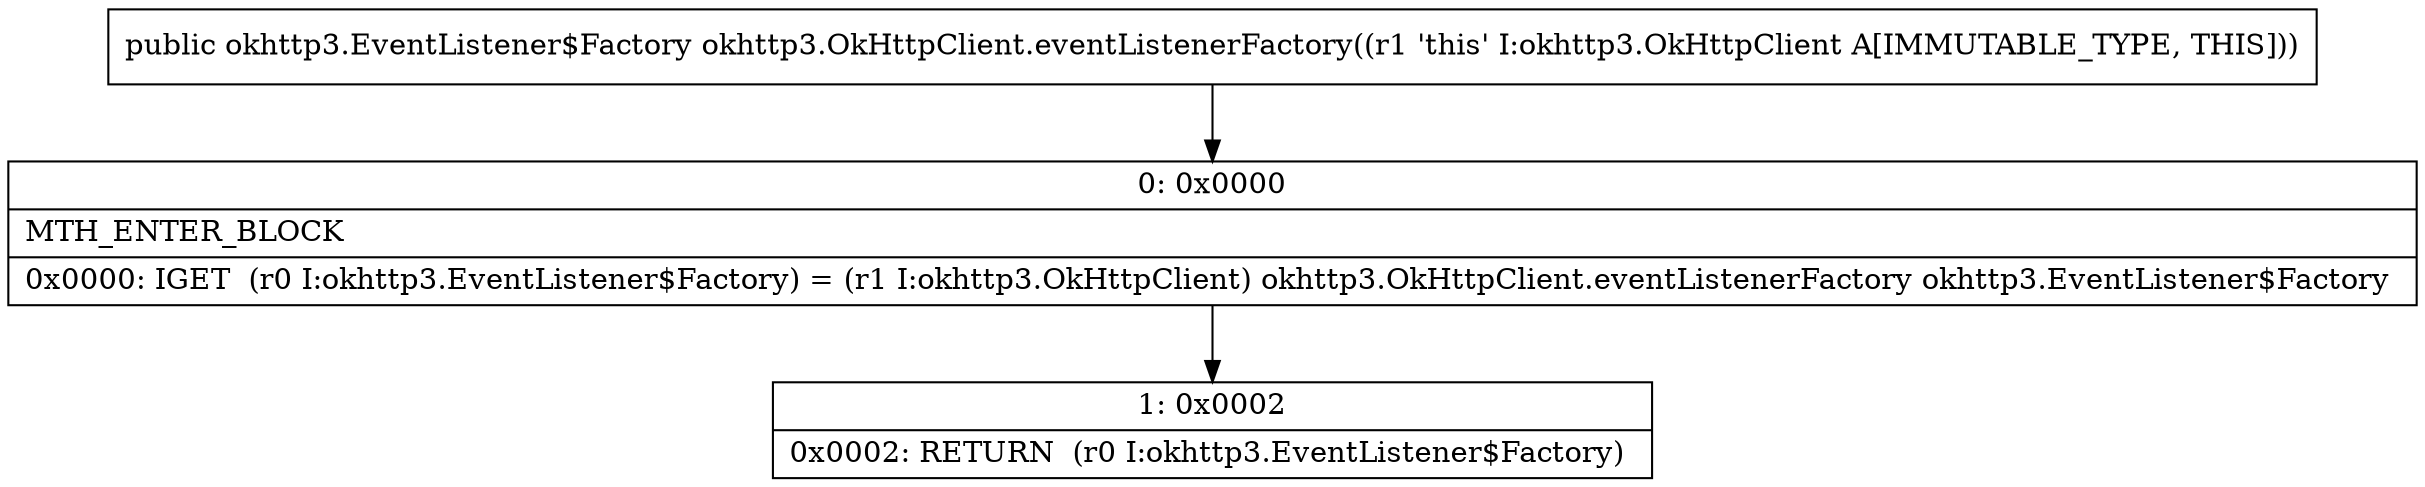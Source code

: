 digraph "CFG forokhttp3.OkHttpClient.eventListenerFactory()Lokhttp3\/EventListener$Factory;" {
Node_0 [shape=record,label="{0\:\ 0x0000|MTH_ENTER_BLOCK\l|0x0000: IGET  (r0 I:okhttp3.EventListener$Factory) = (r1 I:okhttp3.OkHttpClient) okhttp3.OkHttpClient.eventListenerFactory okhttp3.EventListener$Factory \l}"];
Node_1 [shape=record,label="{1\:\ 0x0002|0x0002: RETURN  (r0 I:okhttp3.EventListener$Factory) \l}"];
MethodNode[shape=record,label="{public okhttp3.EventListener$Factory okhttp3.OkHttpClient.eventListenerFactory((r1 'this' I:okhttp3.OkHttpClient A[IMMUTABLE_TYPE, THIS])) }"];
MethodNode -> Node_0;
Node_0 -> Node_1;
}

